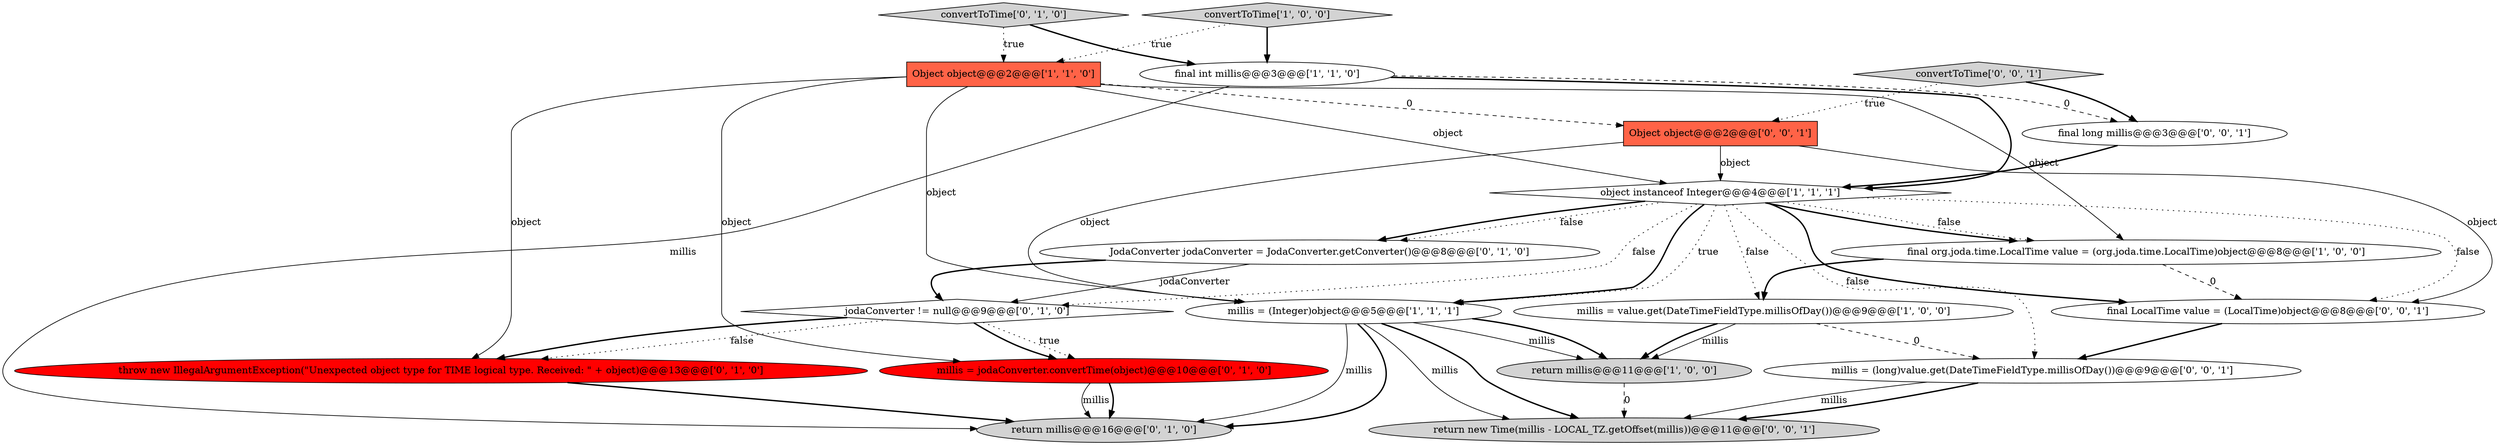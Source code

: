 digraph {
14 [style = filled, label = "final LocalTime value = (LocalTime)object@@@8@@@['0', '0', '1']", fillcolor = white, shape = ellipse image = "AAA0AAABBB3BBB"];
15 [style = filled, label = "final long millis@@@3@@@['0', '0', '1']", fillcolor = white, shape = ellipse image = "AAA0AAABBB3BBB"];
1 [style = filled, label = "Object object@@@2@@@['1', '1', '0']", fillcolor = tomato, shape = box image = "AAA0AAABBB1BBB"];
19 [style = filled, label = "convertToTime['0', '0', '1']", fillcolor = lightgray, shape = diamond image = "AAA0AAABBB3BBB"];
9 [style = filled, label = "millis = jodaConverter.convertTime(object)@@@10@@@['0', '1', '0']", fillcolor = red, shape = ellipse image = "AAA1AAABBB2BBB"];
13 [style = filled, label = "convertToTime['0', '1', '0']", fillcolor = lightgray, shape = diamond image = "AAA0AAABBB2BBB"];
2 [style = filled, label = "final org.joda.time.LocalTime value = (org.joda.time.LocalTime)object@@@8@@@['1', '0', '0']", fillcolor = white, shape = ellipse image = "AAA0AAABBB1BBB"];
3 [style = filled, label = "millis = value.get(DateTimeFieldType.millisOfDay())@@@9@@@['1', '0', '0']", fillcolor = white, shape = ellipse image = "AAA0AAABBB1BBB"];
16 [style = filled, label = "millis = (long)value.get(DateTimeFieldType.millisOfDay())@@@9@@@['0', '0', '1']", fillcolor = white, shape = ellipse image = "AAA0AAABBB3BBB"];
12 [style = filled, label = "return millis@@@16@@@['0', '1', '0']", fillcolor = lightgray, shape = ellipse image = "AAA0AAABBB2BBB"];
18 [style = filled, label = "return new Time(millis - LOCAL_TZ.getOffset(millis))@@@11@@@['0', '0', '1']", fillcolor = lightgray, shape = ellipse image = "AAA0AAABBB3BBB"];
17 [style = filled, label = "Object object@@@2@@@['0', '0', '1']", fillcolor = tomato, shape = box image = "AAA0AAABBB3BBB"];
4 [style = filled, label = "return millis@@@11@@@['1', '0', '0']", fillcolor = lightgray, shape = ellipse image = "AAA0AAABBB1BBB"];
7 [style = filled, label = "object instanceof Integer@@@4@@@['1', '1', '1']", fillcolor = white, shape = diamond image = "AAA0AAABBB1BBB"];
10 [style = filled, label = "throw new IllegalArgumentException(\"Unexpected object type for TIME logical type. Received: \" + object)@@@13@@@['0', '1', '0']", fillcolor = red, shape = ellipse image = "AAA1AAABBB2BBB"];
6 [style = filled, label = "final int millis@@@3@@@['1', '1', '0']", fillcolor = white, shape = ellipse image = "AAA0AAABBB1BBB"];
5 [style = filled, label = "convertToTime['1', '0', '0']", fillcolor = lightgray, shape = diamond image = "AAA0AAABBB1BBB"];
11 [style = filled, label = "jodaConverter != null@@@9@@@['0', '1', '0']", fillcolor = white, shape = diamond image = "AAA0AAABBB2BBB"];
8 [style = filled, label = "JodaConverter jodaConverter = JodaConverter.getConverter()@@@8@@@['0', '1', '0']", fillcolor = white, shape = ellipse image = "AAA0AAABBB2BBB"];
0 [style = filled, label = "millis = (Integer)object@@@5@@@['1', '1', '1']", fillcolor = white, shape = ellipse image = "AAA0AAABBB1BBB"];
3->4 [style = solid, label="millis"];
14->16 [style = bold, label=""];
4->18 [style = dashed, label="0"];
16->18 [style = bold, label=""];
6->12 [style = solid, label="millis"];
15->7 [style = bold, label=""];
17->7 [style = solid, label="object"];
19->17 [style = dotted, label="true"];
0->18 [style = solid, label="millis"];
7->3 [style = dotted, label="false"];
2->3 [style = bold, label=""];
0->12 [style = bold, label=""];
5->1 [style = dotted, label="true"];
0->4 [style = solid, label="millis"];
17->0 [style = solid, label="object"];
11->9 [style = dotted, label="true"];
7->0 [style = bold, label=""];
7->11 [style = dotted, label="false"];
1->0 [style = solid, label="object"];
1->9 [style = solid, label="object"];
7->0 [style = dotted, label="true"];
7->8 [style = bold, label=""];
11->9 [style = bold, label=""];
3->4 [style = bold, label=""];
1->10 [style = solid, label="object"];
7->14 [style = bold, label=""];
16->18 [style = solid, label="millis"];
13->1 [style = dotted, label="true"];
1->17 [style = dashed, label="0"];
5->6 [style = bold, label=""];
2->14 [style = dashed, label="0"];
7->16 [style = dotted, label="false"];
0->4 [style = bold, label=""];
11->10 [style = bold, label=""];
7->2 [style = bold, label=""];
10->12 [style = bold, label=""];
7->8 [style = dotted, label="false"];
7->14 [style = dotted, label="false"];
6->15 [style = dashed, label="0"];
0->12 [style = solid, label="millis"];
7->2 [style = dotted, label="false"];
0->18 [style = bold, label=""];
1->7 [style = solid, label="object"];
9->12 [style = bold, label=""];
13->6 [style = bold, label=""];
19->15 [style = bold, label=""];
1->2 [style = solid, label="object"];
17->14 [style = solid, label="object"];
6->7 [style = bold, label=""];
11->10 [style = dotted, label="false"];
8->11 [style = bold, label=""];
8->11 [style = solid, label="jodaConverter"];
9->12 [style = solid, label="millis"];
3->16 [style = dashed, label="0"];
}
